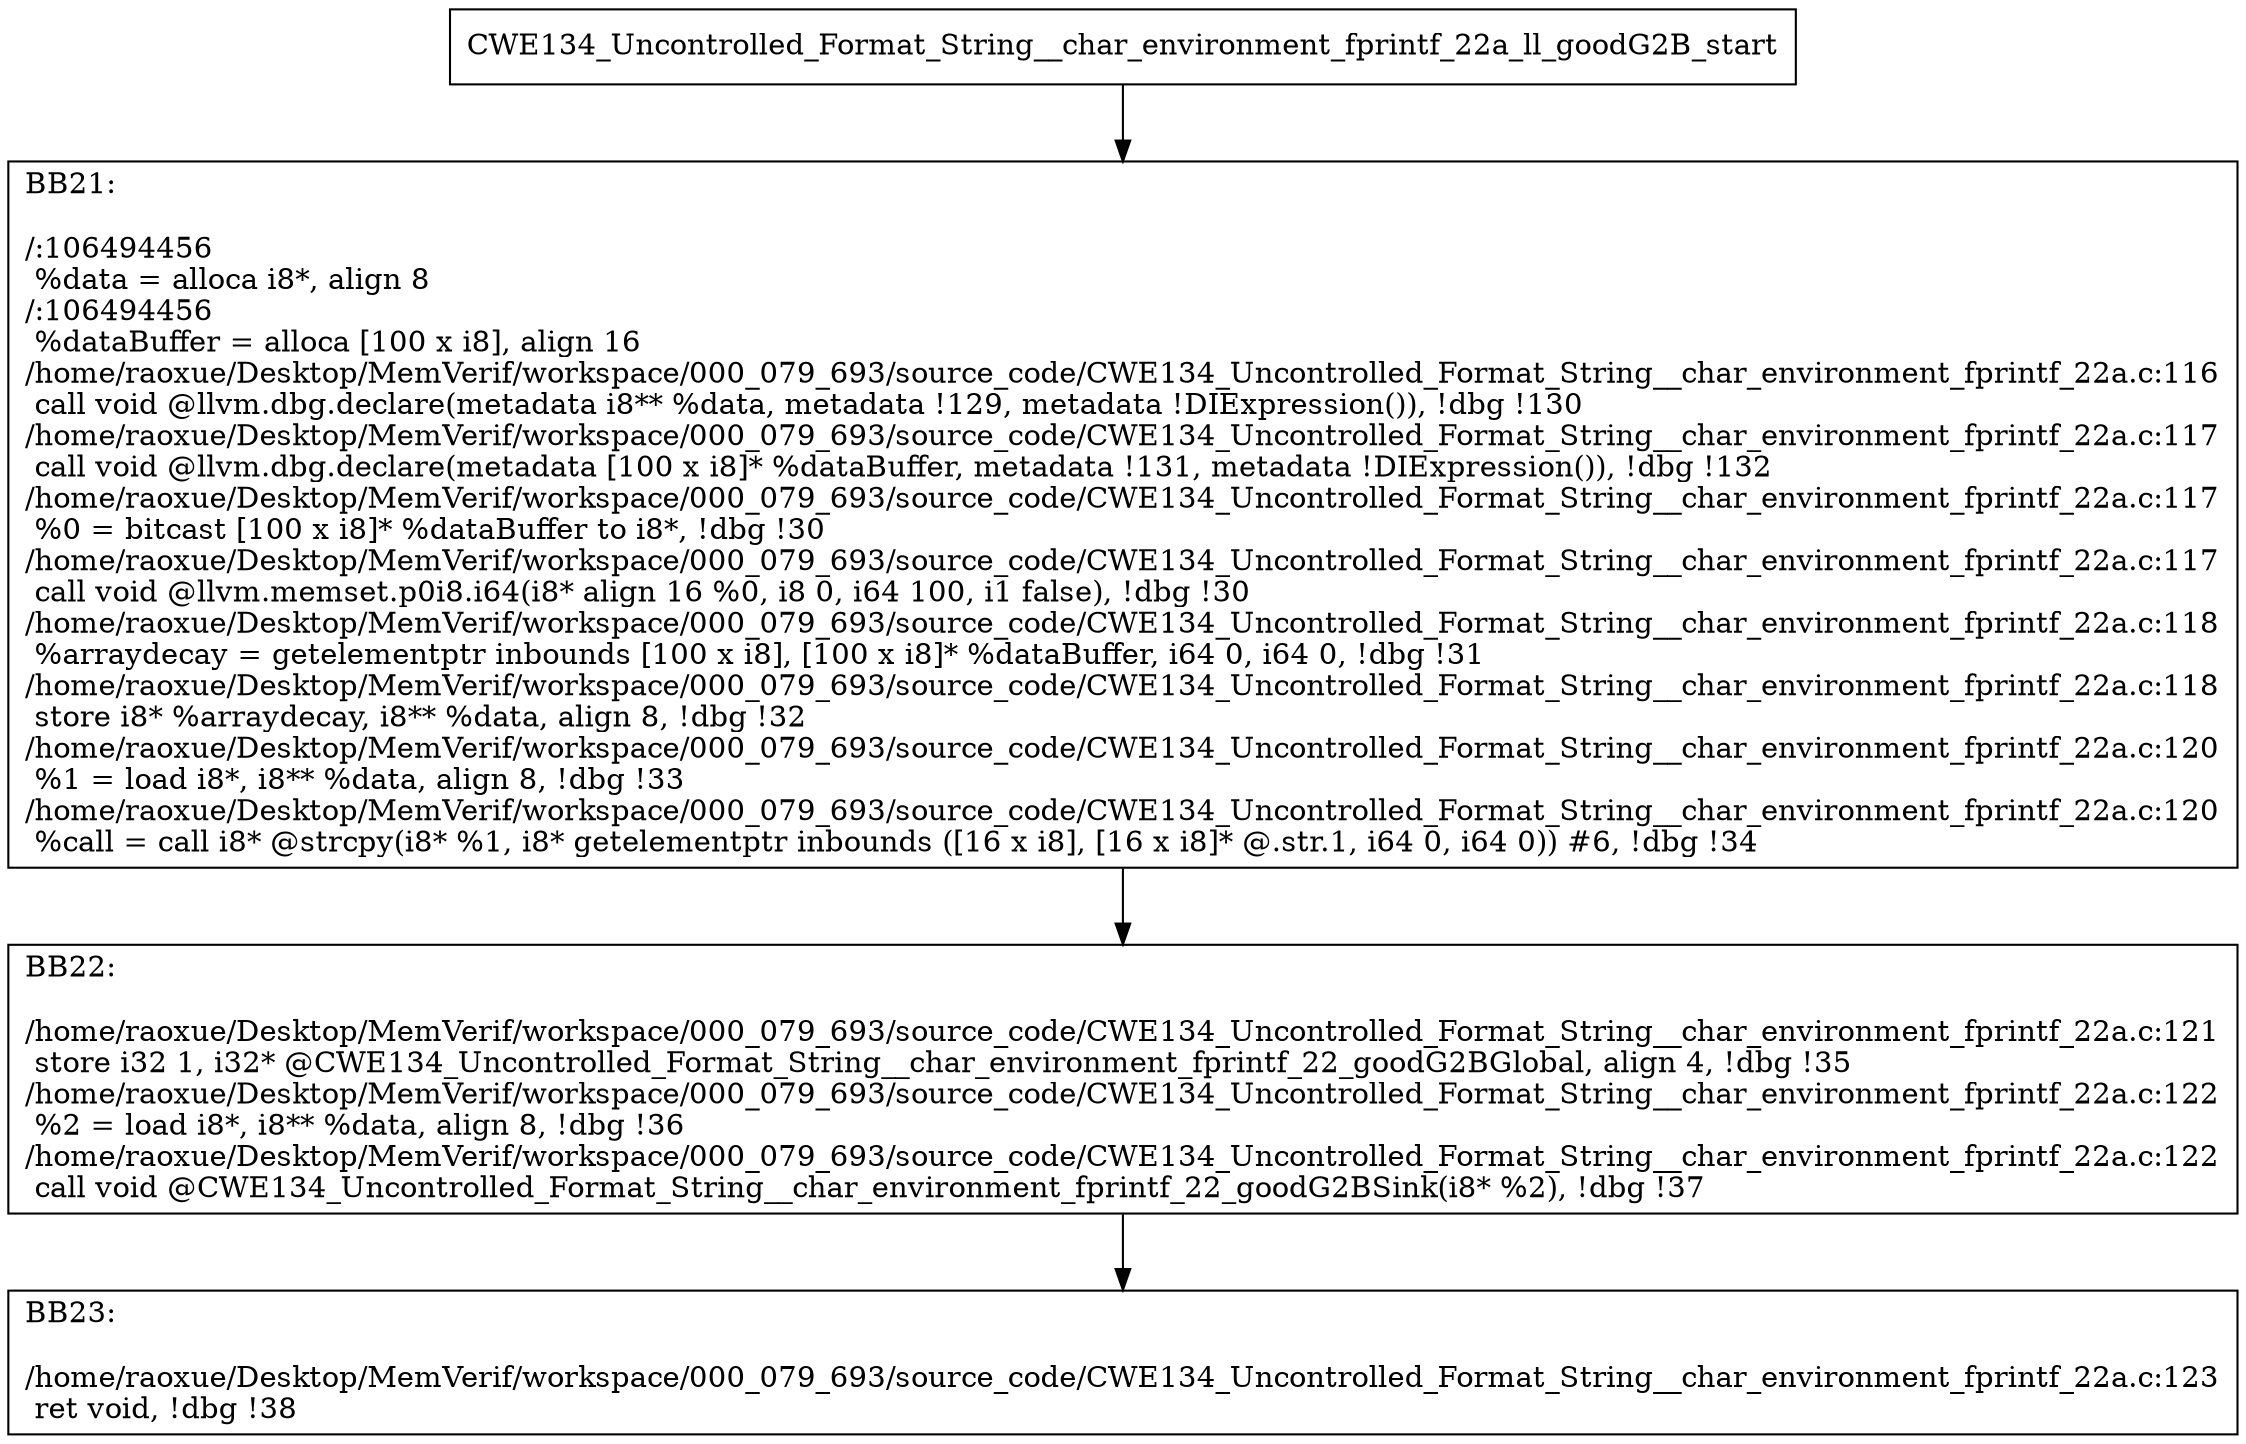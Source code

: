 digraph "CFG for'CWE134_Uncontrolled_Format_String__char_environment_fprintf_22a_ll_goodG2B' function" {
	BBCWE134_Uncontrolled_Format_String__char_environment_fprintf_22a_ll_goodG2B_start[shape=record,label="{CWE134_Uncontrolled_Format_String__char_environment_fprintf_22a_ll_goodG2B_start}"];
	BBCWE134_Uncontrolled_Format_String__char_environment_fprintf_22a_ll_goodG2B_start-> CWE134_Uncontrolled_Format_String__char_environment_fprintf_22a_ll_goodG2BBB21;
	CWE134_Uncontrolled_Format_String__char_environment_fprintf_22a_ll_goodG2BBB21 [shape=record, label="{BB21:\l\l/:106494456\l
  %data = alloca i8*, align 8\l
/:106494456\l
  %dataBuffer = alloca [100 x i8], align 16\l
/home/raoxue/Desktop/MemVerif/workspace/000_079_693/source_code/CWE134_Uncontrolled_Format_String__char_environment_fprintf_22a.c:116\l
  call void @llvm.dbg.declare(metadata i8** %data, metadata !129, metadata !DIExpression()), !dbg !130\l
/home/raoxue/Desktop/MemVerif/workspace/000_079_693/source_code/CWE134_Uncontrolled_Format_String__char_environment_fprintf_22a.c:117\l
  call void @llvm.dbg.declare(metadata [100 x i8]* %dataBuffer, metadata !131, metadata !DIExpression()), !dbg !132\l
/home/raoxue/Desktop/MemVerif/workspace/000_079_693/source_code/CWE134_Uncontrolled_Format_String__char_environment_fprintf_22a.c:117\l
  %0 = bitcast [100 x i8]* %dataBuffer to i8*, !dbg !30\l
/home/raoxue/Desktop/MemVerif/workspace/000_079_693/source_code/CWE134_Uncontrolled_Format_String__char_environment_fprintf_22a.c:117\l
  call void @llvm.memset.p0i8.i64(i8* align 16 %0, i8 0, i64 100, i1 false), !dbg !30\l
/home/raoxue/Desktop/MemVerif/workspace/000_079_693/source_code/CWE134_Uncontrolled_Format_String__char_environment_fprintf_22a.c:118\l
  %arraydecay = getelementptr inbounds [100 x i8], [100 x i8]* %dataBuffer, i64 0, i64 0, !dbg !31\l
/home/raoxue/Desktop/MemVerif/workspace/000_079_693/source_code/CWE134_Uncontrolled_Format_String__char_environment_fprintf_22a.c:118\l
  store i8* %arraydecay, i8** %data, align 8, !dbg !32\l
/home/raoxue/Desktop/MemVerif/workspace/000_079_693/source_code/CWE134_Uncontrolled_Format_String__char_environment_fprintf_22a.c:120\l
  %1 = load i8*, i8** %data, align 8, !dbg !33\l
/home/raoxue/Desktop/MemVerif/workspace/000_079_693/source_code/CWE134_Uncontrolled_Format_String__char_environment_fprintf_22a.c:120\l
  %call = call i8* @strcpy(i8* %1, i8* getelementptr inbounds ([16 x i8], [16 x i8]* @.str.1, i64 0, i64 0)) #6, !dbg !34\l
}"];
	CWE134_Uncontrolled_Format_String__char_environment_fprintf_22a_ll_goodG2BBB21-> CWE134_Uncontrolled_Format_String__char_environment_fprintf_22a_ll_goodG2BBB22;
	CWE134_Uncontrolled_Format_String__char_environment_fprintf_22a_ll_goodG2BBB22 [shape=record, label="{BB22:\l\l/home/raoxue/Desktop/MemVerif/workspace/000_079_693/source_code/CWE134_Uncontrolled_Format_String__char_environment_fprintf_22a.c:121\l
  store i32 1, i32* @CWE134_Uncontrolled_Format_String__char_environment_fprintf_22_goodG2BGlobal, align 4, !dbg !35\l
/home/raoxue/Desktop/MemVerif/workspace/000_079_693/source_code/CWE134_Uncontrolled_Format_String__char_environment_fprintf_22a.c:122\l
  %2 = load i8*, i8** %data, align 8, !dbg !36\l
/home/raoxue/Desktop/MemVerif/workspace/000_079_693/source_code/CWE134_Uncontrolled_Format_String__char_environment_fprintf_22a.c:122\l
  call void @CWE134_Uncontrolled_Format_String__char_environment_fprintf_22_goodG2BSink(i8* %2), !dbg !37\l
}"];
	CWE134_Uncontrolled_Format_String__char_environment_fprintf_22a_ll_goodG2BBB22-> CWE134_Uncontrolled_Format_String__char_environment_fprintf_22a_ll_goodG2BBB23;
	CWE134_Uncontrolled_Format_String__char_environment_fprintf_22a_ll_goodG2BBB23 [shape=record, label="{BB23:\l\l/home/raoxue/Desktop/MemVerif/workspace/000_079_693/source_code/CWE134_Uncontrolled_Format_String__char_environment_fprintf_22a.c:123\l
  ret void, !dbg !38\l
}"];
}
